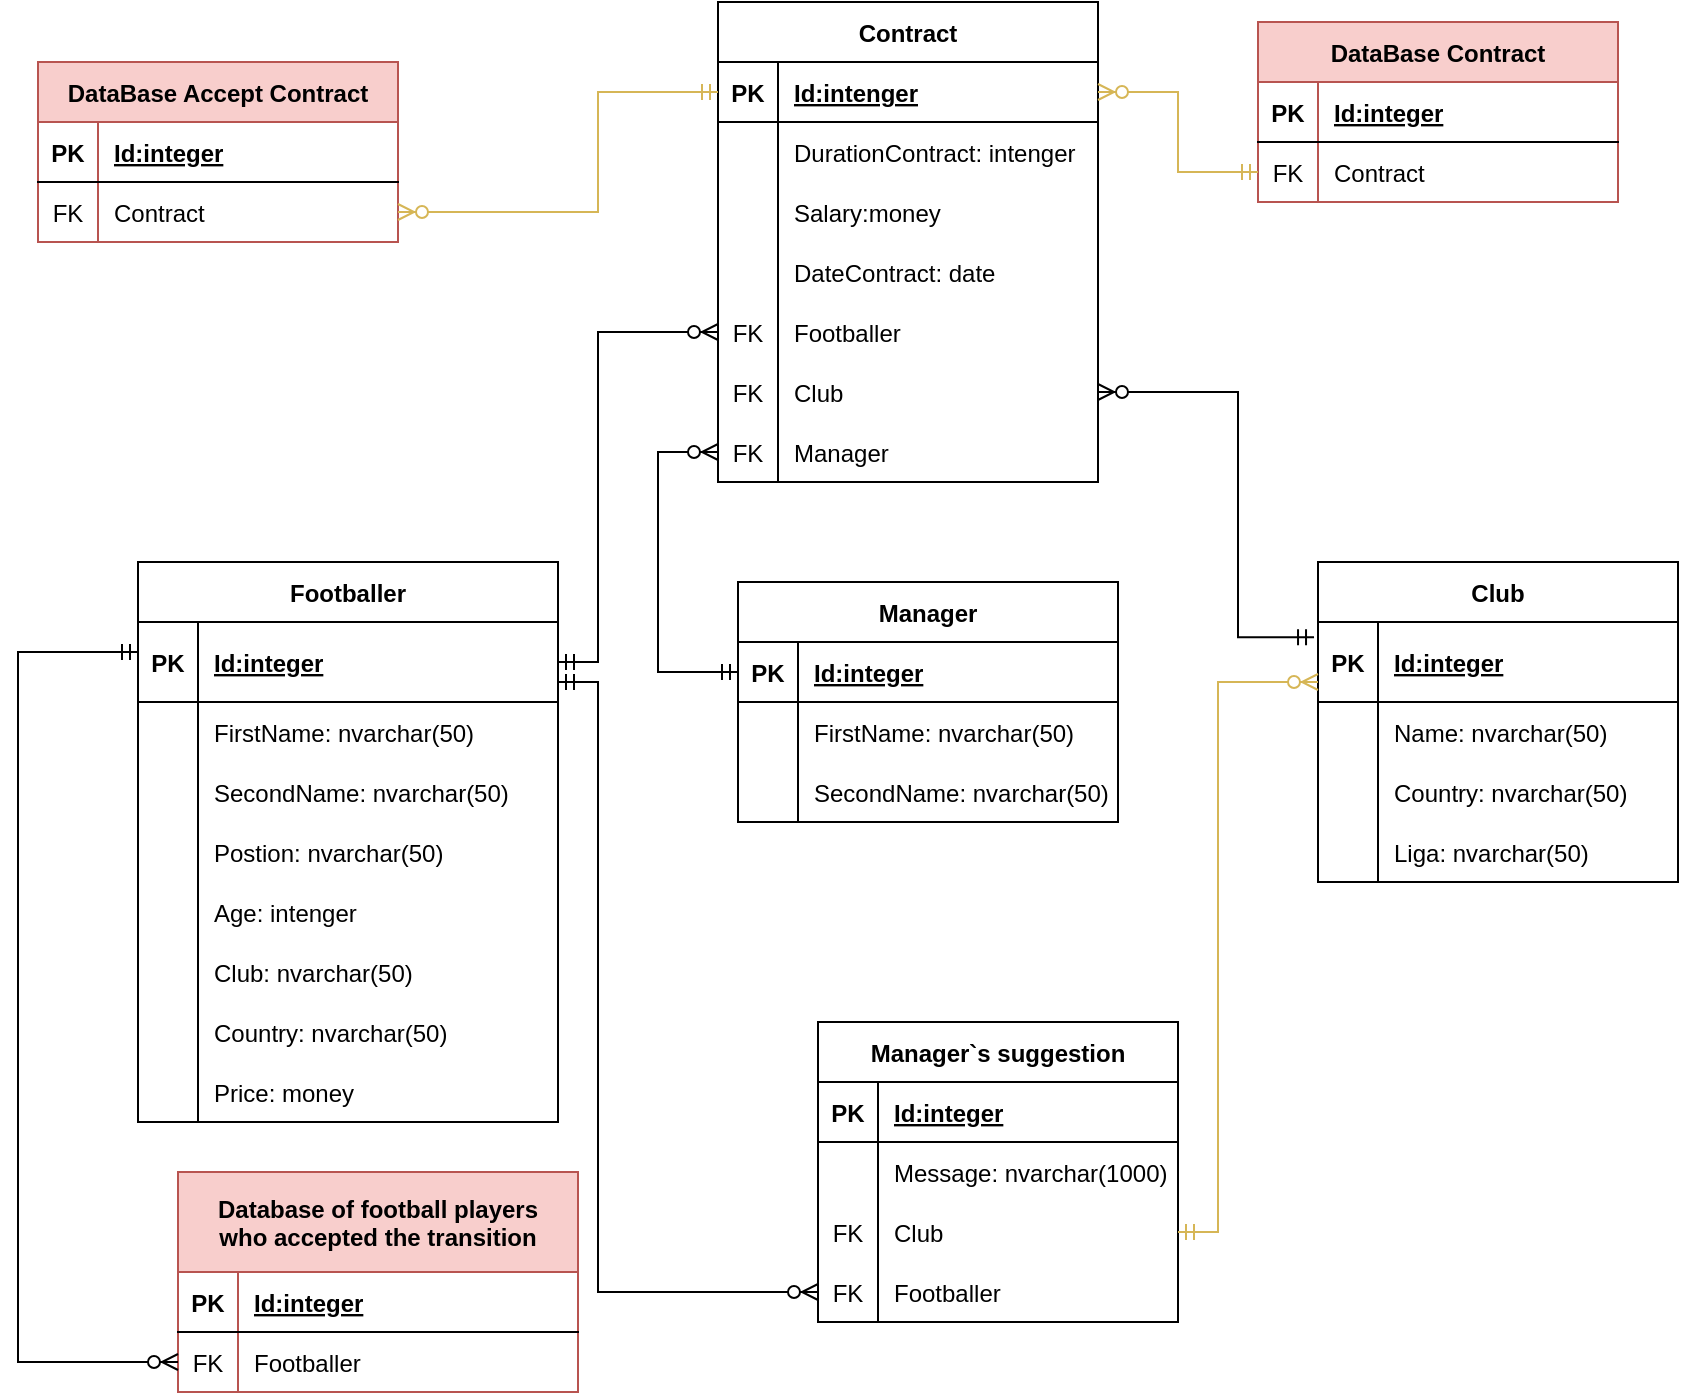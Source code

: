 <mxfile version="15.8.4" type="device"><diagram id="acwVc5v39ysQMTDECfYv" name="Page-1"><mxGraphModel dx="1038" dy="641" grid="1" gridSize="10" guides="1" tooltips="1" connect="1" arrows="1" fold="1" page="1" pageScale="1" pageWidth="827" pageHeight="1169" math="0" shadow="0"><root><mxCell id="0"/><mxCell id="1" parent="0"/><mxCell id="vUeSUn33Qwsp_pRUxLG4-1" value="Footballer" style="shape=table;startSize=30;container=1;collapsible=1;childLayout=tableLayout;fixedRows=1;rowLines=0;fontStyle=1;align=center;resizeLast=1;" parent="1" vertex="1"><mxGeometry x="110" y="300" width="210" height="280" as="geometry"/></mxCell><mxCell id="vUeSUn33Qwsp_pRUxLG4-2" value="" style="shape=partialRectangle;collapsible=0;dropTarget=0;pointerEvents=0;fillColor=none;top=0;left=0;bottom=1;right=0;points=[[0,0.5],[1,0.5]];portConstraint=eastwest;" parent="vUeSUn33Qwsp_pRUxLG4-1" vertex="1"><mxGeometry y="30" width="210" height="40" as="geometry"/></mxCell><mxCell id="vUeSUn33Qwsp_pRUxLG4-3" value="PK" style="shape=partialRectangle;connectable=0;fillColor=none;top=0;left=0;bottom=0;right=0;fontStyle=1;overflow=hidden;" parent="vUeSUn33Qwsp_pRUxLG4-2" vertex="1"><mxGeometry width="30" height="40" as="geometry"><mxRectangle width="30" height="40" as="alternateBounds"/></mxGeometry></mxCell><mxCell id="vUeSUn33Qwsp_pRUxLG4-4" value="Id:integer" style="shape=partialRectangle;connectable=0;fillColor=none;top=0;left=0;bottom=0;right=0;align=left;spacingLeft=6;fontStyle=5;overflow=hidden;" parent="vUeSUn33Qwsp_pRUxLG4-2" vertex="1"><mxGeometry x="30" width="180" height="40" as="geometry"><mxRectangle width="180" height="40" as="alternateBounds"/></mxGeometry></mxCell><mxCell id="vUeSUn33Qwsp_pRUxLG4-5" value="" style="shape=partialRectangle;collapsible=0;dropTarget=0;pointerEvents=0;fillColor=none;top=0;left=0;bottom=0;right=0;points=[[0,0.5],[1,0.5]];portConstraint=eastwest;" parent="vUeSUn33Qwsp_pRUxLG4-1" vertex="1"><mxGeometry y="70" width="210" height="30" as="geometry"/></mxCell><mxCell id="vUeSUn33Qwsp_pRUxLG4-6" value="" style="shape=partialRectangle;connectable=0;fillColor=none;top=0;left=0;bottom=0;right=0;editable=1;overflow=hidden;" parent="vUeSUn33Qwsp_pRUxLG4-5" vertex="1"><mxGeometry width="30" height="30" as="geometry"><mxRectangle width="30" height="30" as="alternateBounds"/></mxGeometry></mxCell><mxCell id="vUeSUn33Qwsp_pRUxLG4-7" value="FirstName: nvarchar(50)" style="shape=partialRectangle;connectable=0;fillColor=none;top=0;left=0;bottom=0;right=0;align=left;spacingLeft=6;overflow=hidden;" parent="vUeSUn33Qwsp_pRUxLG4-5" vertex="1"><mxGeometry x="30" width="180" height="30" as="geometry"><mxRectangle width="180" height="30" as="alternateBounds"/></mxGeometry></mxCell><mxCell id="vUeSUn33Qwsp_pRUxLG4-8" value="" style="shape=partialRectangle;collapsible=0;dropTarget=0;pointerEvents=0;fillColor=none;top=0;left=0;bottom=0;right=0;points=[[0,0.5],[1,0.5]];portConstraint=eastwest;" parent="vUeSUn33Qwsp_pRUxLG4-1" vertex="1"><mxGeometry y="100" width="210" height="30" as="geometry"/></mxCell><mxCell id="vUeSUn33Qwsp_pRUxLG4-9" value="" style="shape=partialRectangle;connectable=0;fillColor=none;top=0;left=0;bottom=0;right=0;editable=1;overflow=hidden;" parent="vUeSUn33Qwsp_pRUxLG4-8" vertex="1"><mxGeometry width="30" height="30" as="geometry"><mxRectangle width="30" height="30" as="alternateBounds"/></mxGeometry></mxCell><mxCell id="vUeSUn33Qwsp_pRUxLG4-10" value="SecondName: nvarchar(50)" style="shape=partialRectangle;connectable=0;fillColor=none;top=0;left=0;bottom=0;right=0;align=left;spacingLeft=6;overflow=hidden;" parent="vUeSUn33Qwsp_pRUxLG4-8" vertex="1"><mxGeometry x="30" width="180" height="30" as="geometry"><mxRectangle width="180" height="30" as="alternateBounds"/></mxGeometry></mxCell><mxCell id="vUeSUn33Qwsp_pRUxLG4-11" value="" style="shape=partialRectangle;collapsible=0;dropTarget=0;pointerEvents=0;fillColor=none;top=0;left=0;bottom=0;right=0;points=[[0,0.5],[1,0.5]];portConstraint=eastwest;" parent="vUeSUn33Qwsp_pRUxLG4-1" vertex="1"><mxGeometry y="130" width="210" height="30" as="geometry"/></mxCell><mxCell id="vUeSUn33Qwsp_pRUxLG4-12" value="" style="shape=partialRectangle;connectable=0;fillColor=none;top=0;left=0;bottom=0;right=0;editable=1;overflow=hidden;" parent="vUeSUn33Qwsp_pRUxLG4-11" vertex="1"><mxGeometry width="30" height="30" as="geometry"><mxRectangle width="30" height="30" as="alternateBounds"/></mxGeometry></mxCell><mxCell id="vUeSUn33Qwsp_pRUxLG4-13" value="Postion: nvarchar(50)" style="shape=partialRectangle;connectable=0;fillColor=none;top=0;left=0;bottom=0;right=0;align=left;spacingLeft=6;overflow=hidden;" parent="vUeSUn33Qwsp_pRUxLG4-11" vertex="1"><mxGeometry x="30" width="180" height="30" as="geometry"><mxRectangle width="180" height="30" as="alternateBounds"/></mxGeometry></mxCell><mxCell id="vUeSUn33Qwsp_pRUxLG4-15" value="" style="shape=partialRectangle;collapsible=0;dropTarget=0;pointerEvents=0;fillColor=none;top=0;left=0;bottom=0;right=0;points=[[0,0.5],[1,0.5]];portConstraint=eastwest;" parent="vUeSUn33Qwsp_pRUxLG4-1" vertex="1"><mxGeometry y="160" width="210" height="30" as="geometry"/></mxCell><mxCell id="vUeSUn33Qwsp_pRUxLG4-16" value="" style="shape=partialRectangle;connectable=0;fillColor=none;top=0;left=0;bottom=0;right=0;editable=1;overflow=hidden;" parent="vUeSUn33Qwsp_pRUxLG4-15" vertex="1"><mxGeometry width="30" height="30" as="geometry"><mxRectangle width="30" height="30" as="alternateBounds"/></mxGeometry></mxCell><mxCell id="vUeSUn33Qwsp_pRUxLG4-17" value="Age: intenger" style="shape=partialRectangle;connectable=0;fillColor=none;top=0;left=0;bottom=0;right=0;align=left;spacingLeft=6;overflow=hidden;" parent="vUeSUn33Qwsp_pRUxLG4-15" vertex="1"><mxGeometry x="30" width="180" height="30" as="geometry"><mxRectangle width="180" height="30" as="alternateBounds"/></mxGeometry></mxCell><mxCell id="vUeSUn33Qwsp_pRUxLG4-18" value="" style="shape=partialRectangle;collapsible=0;dropTarget=0;pointerEvents=0;fillColor=none;top=0;left=0;bottom=0;right=0;points=[[0,0.5],[1,0.5]];portConstraint=eastwest;" parent="vUeSUn33Qwsp_pRUxLG4-1" vertex="1"><mxGeometry y="190" width="210" height="30" as="geometry"/></mxCell><mxCell id="vUeSUn33Qwsp_pRUxLG4-19" value="" style="shape=partialRectangle;connectable=0;fillColor=none;top=0;left=0;bottom=0;right=0;editable=1;overflow=hidden;" parent="vUeSUn33Qwsp_pRUxLG4-18" vertex="1"><mxGeometry width="30" height="30" as="geometry"><mxRectangle width="30" height="30" as="alternateBounds"/></mxGeometry></mxCell><mxCell id="vUeSUn33Qwsp_pRUxLG4-20" value="Club: nvarchar(50)" style="shape=partialRectangle;connectable=0;fillColor=none;top=0;left=0;bottom=0;right=0;align=left;spacingLeft=6;overflow=hidden;" parent="vUeSUn33Qwsp_pRUxLG4-18" vertex="1"><mxGeometry x="30" width="180" height="30" as="geometry"><mxRectangle width="180" height="30" as="alternateBounds"/></mxGeometry></mxCell><mxCell id="ce2rKL3vM-uXeBooXvQE-56" value="" style="shape=partialRectangle;collapsible=0;dropTarget=0;pointerEvents=0;fillColor=none;top=0;left=0;bottom=0;right=0;points=[[0,0.5],[1,0.5]];portConstraint=eastwest;" parent="vUeSUn33Qwsp_pRUxLG4-1" vertex="1"><mxGeometry y="220" width="210" height="30" as="geometry"/></mxCell><mxCell id="ce2rKL3vM-uXeBooXvQE-57" value="" style="shape=partialRectangle;connectable=0;fillColor=none;top=0;left=0;bottom=0;right=0;editable=1;overflow=hidden;" parent="ce2rKL3vM-uXeBooXvQE-56" vertex="1"><mxGeometry width="30" height="30" as="geometry"><mxRectangle width="30" height="30" as="alternateBounds"/></mxGeometry></mxCell><mxCell id="ce2rKL3vM-uXeBooXvQE-58" value="Country: nvarchar(50)" style="shape=partialRectangle;connectable=0;fillColor=none;top=0;left=0;bottom=0;right=0;align=left;spacingLeft=6;overflow=hidden;" parent="ce2rKL3vM-uXeBooXvQE-56" vertex="1"><mxGeometry x="30" width="180" height="30" as="geometry"><mxRectangle width="180" height="30" as="alternateBounds"/></mxGeometry></mxCell><mxCell id="ce2rKL3vM-uXeBooXvQE-1" value="" style="shape=partialRectangle;collapsible=0;dropTarget=0;pointerEvents=0;fillColor=none;top=0;left=0;bottom=0;right=0;points=[[0,0.5],[1,0.5]];portConstraint=eastwest;" parent="vUeSUn33Qwsp_pRUxLG4-1" vertex="1"><mxGeometry y="250" width="210" height="30" as="geometry"/></mxCell><mxCell id="ce2rKL3vM-uXeBooXvQE-2" value="" style="shape=partialRectangle;connectable=0;fillColor=none;top=0;left=0;bottom=0;right=0;editable=1;overflow=hidden;" parent="ce2rKL3vM-uXeBooXvQE-1" vertex="1"><mxGeometry width="30" height="30" as="geometry"><mxRectangle width="30" height="30" as="alternateBounds"/></mxGeometry></mxCell><mxCell id="ce2rKL3vM-uXeBooXvQE-3" value="Price: money" style="shape=partialRectangle;connectable=0;fillColor=none;top=0;left=0;bottom=0;right=0;align=left;spacingLeft=6;overflow=hidden;" parent="ce2rKL3vM-uXeBooXvQE-1" vertex="1"><mxGeometry x="30" width="180" height="30" as="geometry"><mxRectangle width="180" height="30" as="alternateBounds"/></mxGeometry></mxCell><mxCell id="vUeSUn33Qwsp_pRUxLG4-21" value="Manager" style="shape=table;startSize=30;container=1;collapsible=1;childLayout=tableLayout;fixedRows=1;rowLines=0;fontStyle=1;align=center;resizeLast=1;" parent="1" vertex="1"><mxGeometry x="410" y="310" width="190" height="120" as="geometry"/></mxCell><mxCell id="vUeSUn33Qwsp_pRUxLG4-22" value="" style="shape=partialRectangle;collapsible=0;dropTarget=0;pointerEvents=0;fillColor=none;top=0;left=0;bottom=1;right=0;points=[[0,0.5],[1,0.5]];portConstraint=eastwest;" parent="vUeSUn33Qwsp_pRUxLG4-21" vertex="1"><mxGeometry y="30" width="190" height="30" as="geometry"/></mxCell><mxCell id="vUeSUn33Qwsp_pRUxLG4-23" value="PK" style="shape=partialRectangle;connectable=0;fillColor=none;top=0;left=0;bottom=0;right=0;fontStyle=1;overflow=hidden;" parent="vUeSUn33Qwsp_pRUxLG4-22" vertex="1"><mxGeometry width="30" height="30" as="geometry"><mxRectangle width="30" height="30" as="alternateBounds"/></mxGeometry></mxCell><mxCell id="vUeSUn33Qwsp_pRUxLG4-24" value="Id:integer" style="shape=partialRectangle;connectable=0;fillColor=none;top=0;left=0;bottom=0;right=0;align=left;spacingLeft=6;fontStyle=5;overflow=hidden;" parent="vUeSUn33Qwsp_pRUxLG4-22" vertex="1"><mxGeometry x="30" width="160" height="30" as="geometry"><mxRectangle width="160" height="30" as="alternateBounds"/></mxGeometry></mxCell><mxCell id="vUeSUn33Qwsp_pRUxLG4-25" value="" style="shape=partialRectangle;collapsible=0;dropTarget=0;pointerEvents=0;fillColor=none;top=0;left=0;bottom=0;right=0;points=[[0,0.5],[1,0.5]];portConstraint=eastwest;" parent="vUeSUn33Qwsp_pRUxLG4-21" vertex="1"><mxGeometry y="60" width="190" height="30" as="geometry"/></mxCell><mxCell id="vUeSUn33Qwsp_pRUxLG4-26" value="" style="shape=partialRectangle;connectable=0;fillColor=none;top=0;left=0;bottom=0;right=0;editable=1;overflow=hidden;" parent="vUeSUn33Qwsp_pRUxLG4-25" vertex="1"><mxGeometry width="30" height="30" as="geometry"><mxRectangle width="30" height="30" as="alternateBounds"/></mxGeometry></mxCell><mxCell id="vUeSUn33Qwsp_pRUxLG4-27" value="FirstName: nvarchar(50)" style="shape=partialRectangle;connectable=0;fillColor=none;top=0;left=0;bottom=0;right=0;align=left;spacingLeft=6;overflow=hidden;" parent="vUeSUn33Qwsp_pRUxLG4-25" vertex="1"><mxGeometry x="30" width="160" height="30" as="geometry"><mxRectangle width="160" height="30" as="alternateBounds"/></mxGeometry></mxCell><mxCell id="vUeSUn33Qwsp_pRUxLG4-28" value="" style="shape=partialRectangle;collapsible=0;dropTarget=0;pointerEvents=0;fillColor=none;top=0;left=0;bottom=0;right=0;points=[[0,0.5],[1,0.5]];portConstraint=eastwest;" parent="vUeSUn33Qwsp_pRUxLG4-21" vertex="1"><mxGeometry y="90" width="190" height="30" as="geometry"/></mxCell><mxCell id="vUeSUn33Qwsp_pRUxLG4-29" value="" style="shape=partialRectangle;connectable=0;fillColor=none;top=0;left=0;bottom=0;right=0;editable=1;overflow=hidden;" parent="vUeSUn33Qwsp_pRUxLG4-28" vertex="1"><mxGeometry width="30" height="30" as="geometry"><mxRectangle width="30" height="30" as="alternateBounds"/></mxGeometry></mxCell><mxCell id="vUeSUn33Qwsp_pRUxLG4-30" value="SecondName: nvarchar(50)" style="shape=partialRectangle;connectable=0;fillColor=none;top=0;left=0;bottom=0;right=0;align=left;spacingLeft=6;overflow=hidden;" parent="vUeSUn33Qwsp_pRUxLG4-28" vertex="1"><mxGeometry x="30" width="160" height="30" as="geometry"><mxRectangle width="160" height="30" as="alternateBounds"/></mxGeometry></mxCell><mxCell id="vUeSUn33Qwsp_pRUxLG4-34" value="Club" style="shape=table;startSize=30;container=1;collapsible=1;childLayout=tableLayout;fixedRows=1;rowLines=0;fontStyle=1;align=center;resizeLast=1;" parent="1" vertex="1"><mxGeometry x="700" y="300" width="180" height="160" as="geometry"/></mxCell><mxCell id="vUeSUn33Qwsp_pRUxLG4-35" value="" style="shape=partialRectangle;collapsible=0;dropTarget=0;pointerEvents=0;fillColor=none;top=0;left=0;bottom=1;right=0;points=[[0,0.5],[1,0.5]];portConstraint=eastwest;" parent="vUeSUn33Qwsp_pRUxLG4-34" vertex="1"><mxGeometry y="30" width="180" height="40" as="geometry"/></mxCell><mxCell id="vUeSUn33Qwsp_pRUxLG4-36" value="PK" style="shape=partialRectangle;connectable=0;fillColor=none;top=0;left=0;bottom=0;right=0;fontStyle=1;overflow=hidden;" parent="vUeSUn33Qwsp_pRUxLG4-35" vertex="1"><mxGeometry width="30" height="40" as="geometry"><mxRectangle width="30" height="40" as="alternateBounds"/></mxGeometry></mxCell><mxCell id="vUeSUn33Qwsp_pRUxLG4-37" value="Id:integer" style="shape=partialRectangle;connectable=0;fillColor=none;top=0;left=0;bottom=0;right=0;align=left;spacingLeft=6;fontStyle=5;overflow=hidden;" parent="vUeSUn33Qwsp_pRUxLG4-35" vertex="1"><mxGeometry x="30" width="150" height="40" as="geometry"><mxRectangle width="150" height="40" as="alternateBounds"/></mxGeometry></mxCell><mxCell id="vUeSUn33Qwsp_pRUxLG4-38" value="" style="shape=partialRectangle;collapsible=0;dropTarget=0;pointerEvents=0;fillColor=none;top=0;left=0;bottom=0;right=0;points=[[0,0.5],[1,0.5]];portConstraint=eastwest;" parent="vUeSUn33Qwsp_pRUxLG4-34" vertex="1"><mxGeometry y="70" width="180" height="30" as="geometry"/></mxCell><mxCell id="vUeSUn33Qwsp_pRUxLG4-39" value="" style="shape=partialRectangle;connectable=0;fillColor=none;top=0;left=0;bottom=0;right=0;editable=1;overflow=hidden;" parent="vUeSUn33Qwsp_pRUxLG4-38" vertex="1"><mxGeometry width="30" height="30" as="geometry"><mxRectangle width="30" height="30" as="alternateBounds"/></mxGeometry></mxCell><mxCell id="vUeSUn33Qwsp_pRUxLG4-40" value="Name: nvarchar(50)" style="shape=partialRectangle;connectable=0;fillColor=none;top=0;left=0;bottom=0;right=0;align=left;spacingLeft=6;overflow=hidden;" parent="vUeSUn33Qwsp_pRUxLG4-38" vertex="1"><mxGeometry x="30" width="150" height="30" as="geometry"><mxRectangle width="150" height="30" as="alternateBounds"/></mxGeometry></mxCell><mxCell id="vUeSUn33Qwsp_pRUxLG4-41" value="" style="shape=partialRectangle;collapsible=0;dropTarget=0;pointerEvents=0;fillColor=none;top=0;left=0;bottom=0;right=0;points=[[0,0.5],[1,0.5]];portConstraint=eastwest;" parent="vUeSUn33Qwsp_pRUxLG4-34" vertex="1"><mxGeometry y="100" width="180" height="30" as="geometry"/></mxCell><mxCell id="vUeSUn33Qwsp_pRUxLG4-42" value="" style="shape=partialRectangle;connectable=0;fillColor=none;top=0;left=0;bottom=0;right=0;editable=1;overflow=hidden;" parent="vUeSUn33Qwsp_pRUxLG4-41" vertex="1"><mxGeometry width="30" height="30" as="geometry"><mxRectangle width="30" height="30" as="alternateBounds"/></mxGeometry></mxCell><mxCell id="vUeSUn33Qwsp_pRUxLG4-43" value="Country: nvarchar(50)" style="shape=partialRectangle;connectable=0;fillColor=none;top=0;left=0;bottom=0;right=0;align=left;spacingLeft=6;overflow=hidden;" parent="vUeSUn33Qwsp_pRUxLG4-41" vertex="1"><mxGeometry x="30" width="150" height="30" as="geometry"><mxRectangle width="150" height="30" as="alternateBounds"/></mxGeometry></mxCell><mxCell id="vUeSUn33Qwsp_pRUxLG4-44" value="" style="shape=partialRectangle;collapsible=0;dropTarget=0;pointerEvents=0;fillColor=none;top=0;left=0;bottom=0;right=0;points=[[0,0.5],[1,0.5]];portConstraint=eastwest;" parent="vUeSUn33Qwsp_pRUxLG4-34" vertex="1"><mxGeometry y="130" width="180" height="30" as="geometry"/></mxCell><mxCell id="vUeSUn33Qwsp_pRUxLG4-45" value="" style="shape=partialRectangle;connectable=0;fillColor=none;top=0;left=0;bottom=0;right=0;editable=1;overflow=hidden;" parent="vUeSUn33Qwsp_pRUxLG4-44" vertex="1"><mxGeometry width="30" height="30" as="geometry"><mxRectangle width="30" height="30" as="alternateBounds"/></mxGeometry></mxCell><mxCell id="vUeSUn33Qwsp_pRUxLG4-46" value="Liga: nvarchar(50)" style="shape=partialRectangle;connectable=0;fillColor=none;top=0;left=0;bottom=0;right=0;align=left;spacingLeft=6;overflow=hidden;" parent="vUeSUn33Qwsp_pRUxLG4-44" vertex="1"><mxGeometry x="30" width="150" height="30" as="geometry"><mxRectangle width="150" height="30" as="alternateBounds"/></mxGeometry></mxCell><mxCell id="vUeSUn33Qwsp_pRUxLG4-47" value="Database of football players&#10;who accepted the transition" style="shape=table;startSize=50;container=1;collapsible=1;childLayout=tableLayout;fixedRows=1;rowLines=0;fontStyle=1;align=center;resizeLast=1;fillColor=#f8cecc;strokeColor=#b85450;" parent="1" vertex="1"><mxGeometry x="130" y="605" width="200" height="110" as="geometry"/></mxCell><mxCell id="vUeSUn33Qwsp_pRUxLG4-48" value="" style="shape=partialRectangle;collapsible=0;dropTarget=0;pointerEvents=0;fillColor=none;top=0;left=0;bottom=1;right=0;points=[[0,0.5],[1,0.5]];portConstraint=eastwest;" parent="vUeSUn33Qwsp_pRUxLG4-47" vertex="1"><mxGeometry y="50" width="200" height="30" as="geometry"/></mxCell><mxCell id="vUeSUn33Qwsp_pRUxLG4-49" value="PK" style="shape=partialRectangle;connectable=0;fillColor=none;top=0;left=0;bottom=0;right=0;fontStyle=1;overflow=hidden;" parent="vUeSUn33Qwsp_pRUxLG4-48" vertex="1"><mxGeometry width="30" height="30" as="geometry"><mxRectangle width="30" height="30" as="alternateBounds"/></mxGeometry></mxCell><mxCell id="vUeSUn33Qwsp_pRUxLG4-50" value="Id:integer" style="shape=partialRectangle;connectable=0;fillColor=none;top=0;left=0;bottom=0;right=0;align=left;spacingLeft=6;fontStyle=5;overflow=hidden;" parent="vUeSUn33Qwsp_pRUxLG4-48" vertex="1"><mxGeometry x="30" width="170" height="30" as="geometry"><mxRectangle width="170" height="30" as="alternateBounds"/></mxGeometry></mxCell><mxCell id="ce2rKL3vM-uXeBooXvQE-7" value="" style="shape=partialRectangle;collapsible=0;dropTarget=0;pointerEvents=0;fillColor=none;top=0;left=0;bottom=0;right=0;points=[[0,0.5],[1,0.5]];portConstraint=eastwest;" parent="vUeSUn33Qwsp_pRUxLG4-47" vertex="1"><mxGeometry y="80" width="200" height="30" as="geometry"/></mxCell><mxCell id="ce2rKL3vM-uXeBooXvQE-8" value="FK" style="shape=partialRectangle;connectable=0;fillColor=none;top=0;left=0;bottom=0;right=0;editable=1;overflow=hidden;" parent="ce2rKL3vM-uXeBooXvQE-7" vertex="1"><mxGeometry width="30" height="30" as="geometry"><mxRectangle width="30" height="30" as="alternateBounds"/></mxGeometry></mxCell><mxCell id="ce2rKL3vM-uXeBooXvQE-9" value="Footballer" style="shape=partialRectangle;connectable=0;fillColor=none;top=0;left=0;bottom=0;right=0;align=left;spacingLeft=6;overflow=hidden;" parent="ce2rKL3vM-uXeBooXvQE-7" vertex="1"><mxGeometry x="30" width="170" height="30" as="geometry"><mxRectangle width="170" height="30" as="alternateBounds"/></mxGeometry></mxCell><mxCell id="vUeSUn33Qwsp_pRUxLG4-66" value="Manager`s suggestion" style="shape=table;startSize=30;container=1;collapsible=1;childLayout=tableLayout;fixedRows=1;rowLines=0;fontStyle=1;align=center;resizeLast=1;" parent="1" vertex="1"><mxGeometry x="450" y="530" width="180" height="150" as="geometry"/></mxCell><mxCell id="vUeSUn33Qwsp_pRUxLG4-67" value="" style="shape=partialRectangle;collapsible=0;dropTarget=0;pointerEvents=0;fillColor=none;top=0;left=0;bottom=1;right=0;points=[[0,0.5],[1,0.5]];portConstraint=eastwest;" parent="vUeSUn33Qwsp_pRUxLG4-66" vertex="1"><mxGeometry y="30" width="180" height="30" as="geometry"/></mxCell><mxCell id="vUeSUn33Qwsp_pRUxLG4-68" value="PK" style="shape=partialRectangle;connectable=0;fillColor=none;top=0;left=0;bottom=0;right=0;fontStyle=1;overflow=hidden;" parent="vUeSUn33Qwsp_pRUxLG4-67" vertex="1"><mxGeometry width="30" height="30" as="geometry"><mxRectangle width="30" height="30" as="alternateBounds"/></mxGeometry></mxCell><mxCell id="vUeSUn33Qwsp_pRUxLG4-69" value="Id:integer" style="shape=partialRectangle;connectable=0;fillColor=none;top=0;left=0;bottom=0;right=0;align=left;spacingLeft=6;fontStyle=5;overflow=hidden;" parent="vUeSUn33Qwsp_pRUxLG4-67" vertex="1"><mxGeometry x="30" width="150" height="30" as="geometry"><mxRectangle width="150" height="30" as="alternateBounds"/></mxGeometry></mxCell><mxCell id="vUeSUn33Qwsp_pRUxLG4-70" value="" style="shape=partialRectangle;collapsible=0;dropTarget=0;pointerEvents=0;fillColor=none;top=0;left=0;bottom=0;right=0;points=[[0,0.5],[1,0.5]];portConstraint=eastwest;" parent="vUeSUn33Qwsp_pRUxLG4-66" vertex="1"><mxGeometry y="60" width="180" height="30" as="geometry"/></mxCell><mxCell id="vUeSUn33Qwsp_pRUxLG4-71" value="" style="shape=partialRectangle;connectable=0;fillColor=none;top=0;left=0;bottom=0;right=0;editable=1;overflow=hidden;" parent="vUeSUn33Qwsp_pRUxLG4-70" vertex="1"><mxGeometry width="30" height="30" as="geometry"><mxRectangle width="30" height="30" as="alternateBounds"/></mxGeometry></mxCell><mxCell id="vUeSUn33Qwsp_pRUxLG4-72" value="Message: nvarchar(1000)" style="shape=partialRectangle;connectable=0;fillColor=none;top=0;left=0;bottom=0;right=0;align=left;spacingLeft=6;overflow=hidden;" parent="vUeSUn33Qwsp_pRUxLG4-70" vertex="1"><mxGeometry x="30" width="150" height="30" as="geometry"><mxRectangle width="150" height="30" as="alternateBounds"/></mxGeometry></mxCell><mxCell id="vUeSUn33Qwsp_pRUxLG4-98" value="" style="shape=partialRectangle;collapsible=0;dropTarget=0;pointerEvents=0;fillColor=none;top=0;left=0;bottom=0;right=0;points=[[0,0.5],[1,0.5]];portConstraint=eastwest;" parent="vUeSUn33Qwsp_pRUxLG4-66" vertex="1"><mxGeometry y="90" width="180" height="30" as="geometry"/></mxCell><mxCell id="vUeSUn33Qwsp_pRUxLG4-99" value="FK" style="shape=partialRectangle;connectable=0;fillColor=none;top=0;left=0;bottom=0;right=0;editable=1;overflow=hidden;" parent="vUeSUn33Qwsp_pRUxLG4-98" vertex="1"><mxGeometry width="30" height="30" as="geometry"><mxRectangle width="30" height="30" as="alternateBounds"/></mxGeometry></mxCell><mxCell id="vUeSUn33Qwsp_pRUxLG4-100" value="Club" style="shape=partialRectangle;connectable=0;fillColor=none;top=0;left=0;bottom=0;right=0;align=left;spacingLeft=6;overflow=hidden;" parent="vUeSUn33Qwsp_pRUxLG4-98" vertex="1"><mxGeometry x="30" width="150" height="30" as="geometry"><mxRectangle width="150" height="30" as="alternateBounds"/></mxGeometry></mxCell><mxCell id="vUeSUn33Qwsp_pRUxLG4-101" value="" style="shape=partialRectangle;collapsible=0;dropTarget=0;pointerEvents=0;fillColor=none;top=0;left=0;bottom=0;right=0;points=[[0,0.5],[1,0.5]];portConstraint=eastwest;" parent="vUeSUn33Qwsp_pRUxLG4-66" vertex="1"><mxGeometry y="120" width="180" height="30" as="geometry"/></mxCell><mxCell id="vUeSUn33Qwsp_pRUxLG4-102" value="FK" style="shape=partialRectangle;connectable=0;fillColor=none;top=0;left=0;bottom=0;right=0;editable=1;overflow=hidden;" parent="vUeSUn33Qwsp_pRUxLG4-101" vertex="1"><mxGeometry width="30" height="30" as="geometry"><mxRectangle width="30" height="30" as="alternateBounds"/></mxGeometry></mxCell><mxCell id="vUeSUn33Qwsp_pRUxLG4-103" value="Footballer" style="shape=partialRectangle;connectable=0;fillColor=none;top=0;left=0;bottom=0;right=0;align=left;spacingLeft=6;overflow=hidden;" parent="vUeSUn33Qwsp_pRUxLG4-101" vertex="1"><mxGeometry x="30" width="150" height="30" as="geometry"><mxRectangle width="150" height="30" as="alternateBounds"/></mxGeometry></mxCell><mxCell id="vUeSUn33Qwsp_pRUxLG4-79" value="DataBase Contract" style="shape=table;startSize=30;container=1;collapsible=1;childLayout=tableLayout;fixedRows=1;rowLines=0;fontStyle=1;align=center;resizeLast=1;fillColor=#f8cecc;strokeColor=#b85450;" parent="1" vertex="1"><mxGeometry x="670" y="30" width="180" height="90" as="geometry"/></mxCell><mxCell id="vUeSUn33Qwsp_pRUxLG4-80" value="" style="shape=partialRectangle;collapsible=0;dropTarget=0;pointerEvents=0;fillColor=none;top=0;left=0;bottom=1;right=0;points=[[0,0.5],[1,0.5]];portConstraint=eastwest;" parent="vUeSUn33Qwsp_pRUxLG4-79" vertex="1"><mxGeometry y="30" width="180" height="30" as="geometry"/></mxCell><mxCell id="vUeSUn33Qwsp_pRUxLG4-81" value="PK" style="shape=partialRectangle;connectable=0;fillColor=none;top=0;left=0;bottom=0;right=0;fontStyle=1;overflow=hidden;" parent="vUeSUn33Qwsp_pRUxLG4-80" vertex="1"><mxGeometry width="30" height="30" as="geometry"><mxRectangle width="30" height="30" as="alternateBounds"/></mxGeometry></mxCell><mxCell id="vUeSUn33Qwsp_pRUxLG4-82" value="Id:integer" style="shape=partialRectangle;connectable=0;fillColor=none;top=0;left=0;bottom=0;right=0;align=left;spacingLeft=6;fontStyle=5;overflow=hidden;" parent="vUeSUn33Qwsp_pRUxLG4-80" vertex="1"><mxGeometry x="30" width="150" height="30" as="geometry"><mxRectangle width="150" height="30" as="alternateBounds"/></mxGeometry></mxCell><mxCell id="vUeSUn33Qwsp_pRUxLG4-83" value="" style="shape=partialRectangle;collapsible=0;dropTarget=0;pointerEvents=0;fillColor=none;top=0;left=0;bottom=0;right=0;points=[[0,0.5],[1,0.5]];portConstraint=eastwest;" parent="vUeSUn33Qwsp_pRUxLG4-79" vertex="1"><mxGeometry y="60" width="180" height="30" as="geometry"/></mxCell><mxCell id="vUeSUn33Qwsp_pRUxLG4-84" value="FK" style="shape=partialRectangle;connectable=0;fillColor=none;top=0;left=0;bottom=0;right=0;editable=1;overflow=hidden;" parent="vUeSUn33Qwsp_pRUxLG4-83" vertex="1"><mxGeometry width="30" height="30" as="geometry"><mxRectangle width="30" height="30" as="alternateBounds"/></mxGeometry></mxCell><mxCell id="vUeSUn33Qwsp_pRUxLG4-85" value="Contract" style="shape=partialRectangle;connectable=0;fillColor=none;top=0;left=0;bottom=0;right=0;align=left;spacingLeft=6;overflow=hidden;" parent="vUeSUn33Qwsp_pRUxLG4-83" vertex="1"><mxGeometry x="30" width="150" height="30" as="geometry"><mxRectangle width="150" height="30" as="alternateBounds"/></mxGeometry></mxCell><mxCell id="vUeSUn33Qwsp_pRUxLG4-107" value="DataBase Accept Contract" style="shape=table;startSize=30;container=1;collapsible=1;childLayout=tableLayout;fixedRows=1;rowLines=0;fontStyle=1;align=center;resizeLast=1;fillColor=#f8cecc;strokeColor=#b85450;" parent="1" vertex="1"><mxGeometry x="60" y="50" width="180" height="90" as="geometry"/></mxCell><mxCell id="vUeSUn33Qwsp_pRUxLG4-108" value="" style="shape=partialRectangle;collapsible=0;dropTarget=0;pointerEvents=0;fillColor=none;top=0;left=0;bottom=1;right=0;points=[[0,0.5],[1,0.5]];portConstraint=eastwest;" parent="vUeSUn33Qwsp_pRUxLG4-107" vertex="1"><mxGeometry y="30" width="180" height="30" as="geometry"/></mxCell><mxCell id="vUeSUn33Qwsp_pRUxLG4-109" value="PK" style="shape=partialRectangle;connectable=0;fillColor=none;top=0;left=0;bottom=0;right=0;fontStyle=1;overflow=hidden;" parent="vUeSUn33Qwsp_pRUxLG4-108" vertex="1"><mxGeometry width="30" height="30" as="geometry"><mxRectangle width="30" height="30" as="alternateBounds"/></mxGeometry></mxCell><mxCell id="vUeSUn33Qwsp_pRUxLG4-110" value="Id:integer" style="shape=partialRectangle;connectable=0;fillColor=none;top=0;left=0;bottom=0;right=0;align=left;spacingLeft=6;fontStyle=5;overflow=hidden;" parent="vUeSUn33Qwsp_pRUxLG4-108" vertex="1"><mxGeometry x="30" width="150" height="30" as="geometry"><mxRectangle width="150" height="30" as="alternateBounds"/></mxGeometry></mxCell><mxCell id="ce2rKL3vM-uXeBooXvQE-34" value="" style="shape=partialRectangle;collapsible=0;dropTarget=0;pointerEvents=0;fillColor=none;top=0;left=0;bottom=0;right=0;points=[[0,0.5],[1,0.5]];portConstraint=eastwest;" parent="vUeSUn33Qwsp_pRUxLG4-107" vertex="1"><mxGeometry y="60" width="180" height="30" as="geometry"/></mxCell><mxCell id="ce2rKL3vM-uXeBooXvQE-35" value="FK" style="shape=partialRectangle;connectable=0;fillColor=none;top=0;left=0;bottom=0;right=0;editable=1;overflow=hidden;" parent="ce2rKL3vM-uXeBooXvQE-34" vertex="1"><mxGeometry width="30" height="30" as="geometry"><mxRectangle width="30" height="30" as="alternateBounds"/></mxGeometry></mxCell><mxCell id="ce2rKL3vM-uXeBooXvQE-36" value="Contract" style="shape=partialRectangle;connectable=0;fillColor=none;top=0;left=0;bottom=0;right=0;align=left;spacingLeft=6;overflow=hidden;" parent="ce2rKL3vM-uXeBooXvQE-34" vertex="1"><mxGeometry x="30" width="150" height="30" as="geometry"><mxRectangle width="150" height="30" as="alternateBounds"/></mxGeometry></mxCell><mxCell id="ce2rKL3vM-uXeBooXvQE-12" value="Contract" style="shape=table;startSize=30;container=1;collapsible=1;childLayout=tableLayout;fixedRows=1;rowLines=0;fontStyle=1;align=center;resizeLast=1;" parent="1" vertex="1"><mxGeometry x="400" y="20" width="190" height="240" as="geometry"/></mxCell><mxCell id="ce2rKL3vM-uXeBooXvQE-13" value="" style="shape=partialRectangle;collapsible=0;dropTarget=0;pointerEvents=0;fillColor=none;top=0;left=0;bottom=1;right=0;points=[[0,0.5],[1,0.5]];portConstraint=eastwest;" parent="ce2rKL3vM-uXeBooXvQE-12" vertex="1"><mxGeometry y="30" width="190" height="30" as="geometry"/></mxCell><mxCell id="ce2rKL3vM-uXeBooXvQE-14" value="PK" style="shape=partialRectangle;connectable=0;fillColor=none;top=0;left=0;bottom=0;right=0;fontStyle=1;overflow=hidden;" parent="ce2rKL3vM-uXeBooXvQE-13" vertex="1"><mxGeometry width="30" height="30" as="geometry"><mxRectangle width="30" height="30" as="alternateBounds"/></mxGeometry></mxCell><mxCell id="ce2rKL3vM-uXeBooXvQE-15" value="Id:intenger" style="shape=partialRectangle;connectable=0;fillColor=none;top=0;left=0;bottom=0;right=0;align=left;spacingLeft=6;fontStyle=5;overflow=hidden;" parent="ce2rKL3vM-uXeBooXvQE-13" vertex="1"><mxGeometry x="30" width="160" height="30" as="geometry"><mxRectangle width="160" height="30" as="alternateBounds"/></mxGeometry></mxCell><mxCell id="ce2rKL3vM-uXeBooXvQE-16" value="" style="shape=partialRectangle;collapsible=0;dropTarget=0;pointerEvents=0;fillColor=none;top=0;left=0;bottom=0;right=0;points=[[0,0.5],[1,0.5]];portConstraint=eastwest;" parent="ce2rKL3vM-uXeBooXvQE-12" vertex="1"><mxGeometry y="60" width="190" height="30" as="geometry"/></mxCell><mxCell id="ce2rKL3vM-uXeBooXvQE-17" value="" style="shape=partialRectangle;connectable=0;fillColor=none;top=0;left=0;bottom=0;right=0;editable=1;overflow=hidden;" parent="ce2rKL3vM-uXeBooXvQE-16" vertex="1"><mxGeometry width="30" height="30" as="geometry"><mxRectangle width="30" height="30" as="alternateBounds"/></mxGeometry></mxCell><mxCell id="ce2rKL3vM-uXeBooXvQE-18" value="DurationContract: intenger" style="shape=partialRectangle;connectable=0;fillColor=none;top=0;left=0;bottom=0;right=0;align=left;spacingLeft=6;overflow=hidden;" parent="ce2rKL3vM-uXeBooXvQE-16" vertex="1"><mxGeometry x="30" width="160" height="30" as="geometry"><mxRectangle width="160" height="30" as="alternateBounds"/></mxGeometry></mxCell><mxCell id="ce2rKL3vM-uXeBooXvQE-19" value="" style="shape=partialRectangle;collapsible=0;dropTarget=0;pointerEvents=0;fillColor=none;top=0;left=0;bottom=0;right=0;points=[[0,0.5],[1,0.5]];portConstraint=eastwest;" parent="ce2rKL3vM-uXeBooXvQE-12" vertex="1"><mxGeometry y="90" width="190" height="30" as="geometry"/></mxCell><mxCell id="ce2rKL3vM-uXeBooXvQE-20" value="" style="shape=partialRectangle;connectable=0;fillColor=none;top=0;left=0;bottom=0;right=0;editable=1;overflow=hidden;" parent="ce2rKL3vM-uXeBooXvQE-19" vertex="1"><mxGeometry width="30" height="30" as="geometry"><mxRectangle width="30" height="30" as="alternateBounds"/></mxGeometry></mxCell><mxCell id="ce2rKL3vM-uXeBooXvQE-21" value="Salary:money" style="shape=partialRectangle;connectable=0;fillColor=none;top=0;left=0;bottom=0;right=0;align=left;spacingLeft=6;overflow=hidden;" parent="ce2rKL3vM-uXeBooXvQE-19" vertex="1"><mxGeometry x="30" width="160" height="30" as="geometry"><mxRectangle width="160" height="30" as="alternateBounds"/></mxGeometry></mxCell><mxCell id="ce2rKL3vM-uXeBooXvQE-22" value="" style="shape=partialRectangle;collapsible=0;dropTarget=0;pointerEvents=0;fillColor=none;top=0;left=0;bottom=0;right=0;points=[[0,0.5],[1,0.5]];portConstraint=eastwest;" parent="ce2rKL3vM-uXeBooXvQE-12" vertex="1"><mxGeometry y="120" width="190" height="30" as="geometry"/></mxCell><mxCell id="ce2rKL3vM-uXeBooXvQE-23" value="" style="shape=partialRectangle;connectable=0;fillColor=none;top=0;left=0;bottom=0;right=0;editable=1;overflow=hidden;" parent="ce2rKL3vM-uXeBooXvQE-22" vertex="1"><mxGeometry width="30" height="30" as="geometry"><mxRectangle width="30" height="30" as="alternateBounds"/></mxGeometry></mxCell><mxCell id="ce2rKL3vM-uXeBooXvQE-24" value="DateContract: date" style="shape=partialRectangle;connectable=0;fillColor=none;top=0;left=0;bottom=0;right=0;align=left;spacingLeft=6;overflow=hidden;" parent="ce2rKL3vM-uXeBooXvQE-22" vertex="1"><mxGeometry x="30" width="160" height="30" as="geometry"><mxRectangle width="160" height="30" as="alternateBounds"/></mxGeometry></mxCell><mxCell id="ce2rKL3vM-uXeBooXvQE-25" value="" style="shape=partialRectangle;collapsible=0;dropTarget=0;pointerEvents=0;fillColor=none;top=0;left=0;bottom=0;right=0;points=[[0,0.5],[1,0.5]];portConstraint=eastwest;" parent="ce2rKL3vM-uXeBooXvQE-12" vertex="1"><mxGeometry y="150" width="190" height="30" as="geometry"/></mxCell><mxCell id="ce2rKL3vM-uXeBooXvQE-26" value="FK" style="shape=partialRectangle;connectable=0;fillColor=none;top=0;left=0;bottom=0;right=0;editable=1;overflow=hidden;" parent="ce2rKL3vM-uXeBooXvQE-25" vertex="1"><mxGeometry width="30" height="30" as="geometry"><mxRectangle width="30" height="30" as="alternateBounds"/></mxGeometry></mxCell><mxCell id="ce2rKL3vM-uXeBooXvQE-27" value="Footballer" style="shape=partialRectangle;connectable=0;fillColor=none;top=0;left=0;bottom=0;right=0;align=left;spacingLeft=6;overflow=hidden;" parent="ce2rKL3vM-uXeBooXvQE-25" vertex="1"><mxGeometry x="30" width="160" height="30" as="geometry"><mxRectangle width="160" height="30" as="alternateBounds"/></mxGeometry></mxCell><mxCell id="ce2rKL3vM-uXeBooXvQE-28" value="" style="shape=partialRectangle;collapsible=0;dropTarget=0;pointerEvents=0;fillColor=none;top=0;left=0;bottom=0;right=0;points=[[0,0.5],[1,0.5]];portConstraint=eastwest;" parent="ce2rKL3vM-uXeBooXvQE-12" vertex="1"><mxGeometry y="180" width="190" height="30" as="geometry"/></mxCell><mxCell id="ce2rKL3vM-uXeBooXvQE-29" value="FK" style="shape=partialRectangle;connectable=0;fillColor=none;top=0;left=0;bottom=0;right=0;editable=1;overflow=hidden;" parent="ce2rKL3vM-uXeBooXvQE-28" vertex="1"><mxGeometry width="30" height="30" as="geometry"><mxRectangle width="30" height="30" as="alternateBounds"/></mxGeometry></mxCell><mxCell id="ce2rKL3vM-uXeBooXvQE-30" value="Club" style="shape=partialRectangle;connectable=0;fillColor=none;top=0;left=0;bottom=0;right=0;align=left;spacingLeft=6;overflow=hidden;" parent="ce2rKL3vM-uXeBooXvQE-28" vertex="1"><mxGeometry x="30" width="160" height="30" as="geometry"><mxRectangle width="160" height="30" as="alternateBounds"/></mxGeometry></mxCell><mxCell id="ce2rKL3vM-uXeBooXvQE-31" value="" style="shape=partialRectangle;collapsible=0;dropTarget=0;pointerEvents=0;fillColor=none;top=0;left=0;bottom=0;right=0;points=[[0,0.5],[1,0.5]];portConstraint=eastwest;" parent="ce2rKL3vM-uXeBooXvQE-12" vertex="1"><mxGeometry y="210" width="190" height="30" as="geometry"/></mxCell><mxCell id="ce2rKL3vM-uXeBooXvQE-32" value="FK" style="shape=partialRectangle;connectable=0;fillColor=none;top=0;left=0;bottom=0;right=0;editable=1;overflow=hidden;" parent="ce2rKL3vM-uXeBooXvQE-31" vertex="1"><mxGeometry width="30" height="30" as="geometry"><mxRectangle width="30" height="30" as="alternateBounds"/></mxGeometry></mxCell><mxCell id="ce2rKL3vM-uXeBooXvQE-33" value="Manager" style="shape=partialRectangle;connectable=0;fillColor=none;top=0;left=0;bottom=0;right=0;align=left;spacingLeft=6;overflow=hidden;" parent="ce2rKL3vM-uXeBooXvQE-31" vertex="1"><mxGeometry x="30" width="160" height="30" as="geometry"><mxRectangle width="160" height="30" as="alternateBounds"/></mxGeometry></mxCell><mxCell id="ce2rKL3vM-uXeBooXvQE-41" value="" style="edgeStyle=orthogonalEdgeStyle;fontSize=12;html=1;endArrow=ERzeroToMany;startArrow=ERmandOne;rounded=0;" parent="1" source="vUeSUn33Qwsp_pRUxLG4-2" target="ce2rKL3vM-uXeBooXvQE-7" edge="1"><mxGeometry width="100" height="100" relative="1" as="geometry"><mxPoint x="50" y="620" as="sourcePoint"/><mxPoint x="150" y="520" as="targetPoint"/><Array as="points"><mxPoint x="50" y="345"/><mxPoint x="50" y="700"/></Array></mxGeometry></mxCell><mxCell id="ce2rKL3vM-uXeBooXvQE-44" value="" style="edgeStyle=orthogonalEdgeStyle;fontSize=12;html=1;endArrow=ERzeroToMany;startArrow=ERmandOne;rounded=0;" parent="1" source="vUeSUn33Qwsp_pRUxLG4-2" target="vUeSUn33Qwsp_pRUxLG4-101" edge="1"><mxGeometry width="100" height="100" relative="1" as="geometry"><mxPoint x="350" y="590" as="sourcePoint"/><mxPoint x="450" y="490" as="targetPoint"/><Array as="points"><mxPoint x="340" y="360"/><mxPoint x="340" y="665"/></Array></mxGeometry></mxCell><mxCell id="ce2rKL3vM-uXeBooXvQE-46" value="" style="edgeStyle=orthogonalEdgeStyle;fontSize=12;html=1;endArrow=ERzeroToMany;startArrow=ERmandOne;rounded=0;fillColor=#fff2cc;strokeColor=#d6b656;" parent="1" source="vUeSUn33Qwsp_pRUxLG4-98" target="vUeSUn33Qwsp_pRUxLG4-35" edge="1"><mxGeometry width="100" height="100" relative="1" as="geometry"><mxPoint x="600" y="560" as="sourcePoint"/><mxPoint x="700" y="460" as="targetPoint"/><Array as="points"><mxPoint x="650" y="635"/><mxPoint x="650" y="360"/></Array></mxGeometry></mxCell><mxCell id="ce2rKL3vM-uXeBooXvQE-49" value="" style="edgeStyle=orthogonalEdgeStyle;fontSize=12;html=1;endArrow=ERzeroToMany;startArrow=ERmandOne;rounded=0;" parent="1" source="vUeSUn33Qwsp_pRUxLG4-2" target="ce2rKL3vM-uXeBooXvQE-25" edge="1"><mxGeometry width="100" height="100" relative="1" as="geometry"><mxPoint x="230" y="260" as="sourcePoint"/><mxPoint x="330" y="160" as="targetPoint"/><Array as="points"><mxPoint x="340" y="350"/><mxPoint x="340" y="185"/></Array></mxGeometry></mxCell><mxCell id="ce2rKL3vM-uXeBooXvQE-51" value="" style="edgeStyle=orthogonalEdgeStyle;fontSize=12;html=1;endArrow=ERzeroToMany;startArrow=ERmandOne;rounded=0;" parent="1" source="vUeSUn33Qwsp_pRUxLG4-22" target="ce2rKL3vM-uXeBooXvQE-31" edge="1"><mxGeometry width="100" height="100" relative="1" as="geometry"><mxPoint x="610" y="320" as="sourcePoint"/><mxPoint x="710" y="220" as="targetPoint"/><Array as="points"><mxPoint x="370" y="355"/><mxPoint x="370" y="245"/></Array></mxGeometry></mxCell><mxCell id="ce2rKL3vM-uXeBooXvQE-53" value="" style="edgeStyle=orthogonalEdgeStyle;fontSize=12;html=1;endArrow=ERzeroToMany;startArrow=ERmandOne;rounded=0;exitX=-0.011;exitY=0.19;exitDx=0;exitDy=0;exitPerimeter=0;" parent="1" source="vUeSUn33Qwsp_pRUxLG4-35" target="ce2rKL3vM-uXeBooXvQE-28" edge="1"><mxGeometry width="100" height="100" relative="1" as="geometry"><mxPoint x="670" y="280" as="sourcePoint"/><mxPoint x="770" y="180" as="targetPoint"/><Array as="points"><mxPoint x="660" y="338"/><mxPoint x="660" y="215"/></Array></mxGeometry></mxCell><mxCell id="ce2rKL3vM-uXeBooXvQE-54" value="" style="edgeStyle=orthogonalEdgeStyle;fontSize=12;html=1;endArrow=ERzeroToMany;startArrow=ERmandOne;rounded=0;exitX=0;exitY=0.5;exitDx=0;exitDy=0;entryX=1;entryY=0.5;entryDx=0;entryDy=0;fillColor=#fff2cc;strokeColor=#d6b656;" parent="1" source="ce2rKL3vM-uXeBooXvQE-13" target="ce2rKL3vM-uXeBooXvQE-34" edge="1"><mxGeometry width="100" height="100" relative="1" as="geometry"><mxPoint x="280" y="145" as="sourcePoint"/><mxPoint x="380" y="45" as="targetPoint"/><Array as="points"><mxPoint x="340" y="65"/><mxPoint x="340" y="125"/></Array></mxGeometry></mxCell><mxCell id="ce2rKL3vM-uXeBooXvQE-55" value="" style="edgeStyle=orthogonalEdgeStyle;fontSize=12;html=1;endArrow=ERzeroToMany;startArrow=ERmandOne;rounded=0;entryX=1;entryY=0.5;entryDx=0;entryDy=0;fillColor=#fff2cc;strokeColor=#d6b656;" parent="1" source="vUeSUn33Qwsp_pRUxLG4-83" target="ce2rKL3vM-uXeBooXvQE-13" edge="1"><mxGeometry width="100" height="100" relative="1" as="geometry"><mxPoint x="780" y="260" as="sourcePoint"/><mxPoint x="880" y="160" as="targetPoint"/></mxGeometry></mxCell></root></mxGraphModel></diagram></mxfile>